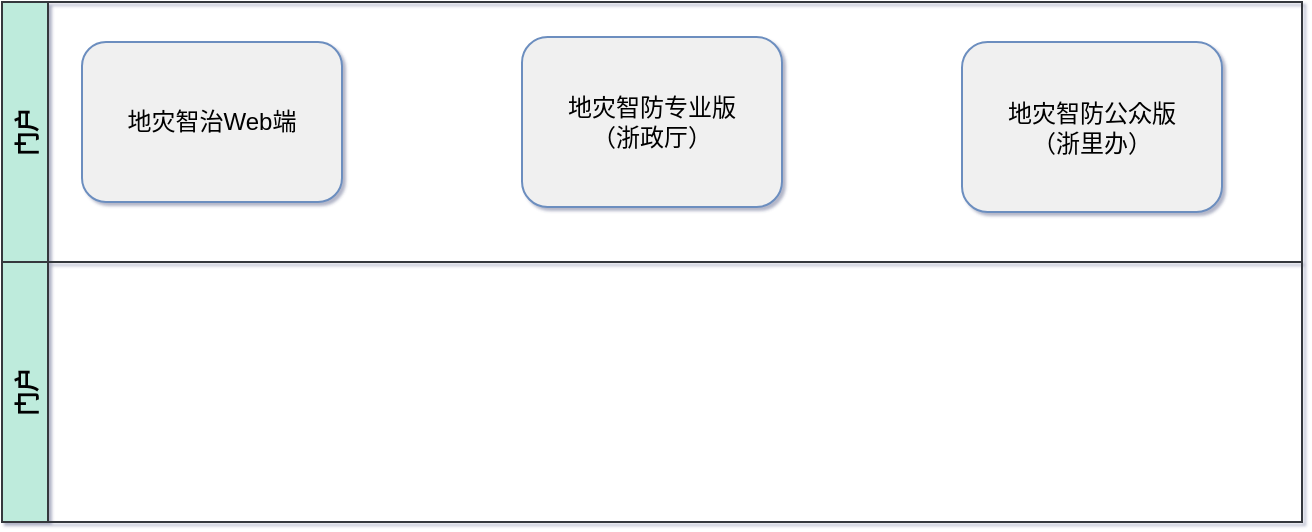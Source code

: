 <mxfile version="15.6.5" type="github">
  <diagram id="HcnWMBYI897_fy-ZZmk8" name="Page-1">
    <mxGraphModel dx="1822" dy="1594" grid="1" gridSize="10" guides="1" tooltips="1" connect="1" arrows="1" fold="1" page="0" pageScale="1" pageWidth="827" pageHeight="1169" math="0" shadow="1">
      <root>
        <mxCell id="0" />
        <mxCell id="1" parent="0" />
        <mxCell id="ka7Pwgxfcl2DBQd3cP3Z-8" value="门户" style="swimlane;horizontal=0;strokeColor=#36393d;fillColor=#BEEBDC;fontColor=default;" vertex="1" parent="1">
          <mxGeometry x="-260" y="-470" width="650" height="130" as="geometry" />
        </mxCell>
        <mxCell id="ka7Pwgxfcl2DBQd3cP3Z-10" value="地灾智治Web端" style="rounded=1;whiteSpace=wrap;html=1;strokeColor=#6c8ebf;fillColor=#F0F0F0;fontColor=default;" vertex="1" parent="ka7Pwgxfcl2DBQd3cP3Z-8">
          <mxGeometry x="40" y="20" width="130" height="80" as="geometry" />
        </mxCell>
        <mxCell id="ka7Pwgxfcl2DBQd3cP3Z-13" value="地灾智防专业版&lt;br&gt;（浙政厅）" style="rounded=1;whiteSpace=wrap;html=1;strokeColor=#6c8ebf;fillColor=#F0F0F0;fontColor=default;" vertex="1" parent="ka7Pwgxfcl2DBQd3cP3Z-8">
          <mxGeometry x="260" y="17.5" width="130" height="85" as="geometry" />
        </mxCell>
        <mxCell id="ka7Pwgxfcl2DBQd3cP3Z-14" value="地灾智防公众版&lt;br&gt;（浙里办）" style="rounded=1;whiteSpace=wrap;html=1;strokeColor=#6c8ebf;fillColor=#F0F0F0;fontColor=default;" vertex="1" parent="ka7Pwgxfcl2DBQd3cP3Z-8">
          <mxGeometry x="480" y="20" width="130" height="85" as="geometry" />
        </mxCell>
        <mxCell id="ka7Pwgxfcl2DBQd3cP3Z-15" value="门户" style="swimlane;horizontal=0;strokeColor=#36393d;fillColor=#BEEBDC;fontColor=default;" vertex="1" parent="1">
          <mxGeometry x="-260" y="-340" width="650" height="130" as="geometry" />
        </mxCell>
      </root>
    </mxGraphModel>
  </diagram>
</mxfile>
